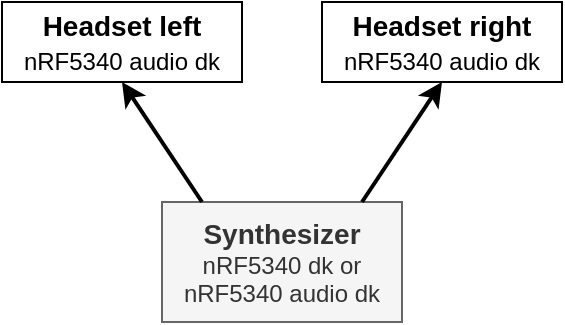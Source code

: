 <mxfile version="20.8.3" type="github">
  <diagram id="SZc83_MyZ55cI5UaisjV" name="Page-1">
    <mxGraphModel dx="758" dy="553" grid="1" gridSize="10" guides="1" tooltips="1" connect="1" arrows="1" fold="1" page="1" pageScale="1" pageWidth="850" pageHeight="1100" math="0" shadow="0">
      <root>
        <mxCell id="0" />
        <mxCell id="1" parent="0" />
        <mxCell id="zaWjKZagfPh_9oE9kp7t-2" value="&lt;b&gt;&lt;font style=&quot;font-size: 14px;&quot;&gt;Synthesizer&lt;/font&gt;&lt;/b&gt;&lt;br&gt;nRF5340 dk or nRF5340 audio dk" style="rounded=0;whiteSpace=wrap;html=1;fillColor=#f5f5f5;strokeColor=#666666;fontColor=#333333;" vertex="1" parent="1">
          <mxGeometry x="320" y="180" width="120" height="60" as="geometry" />
        </mxCell>
        <mxCell id="zaWjKZagfPh_9oE9kp7t-3" value="&lt;b&gt;Headset right&lt;/b&gt;&lt;br&gt;&lt;font style=&quot;font-size: 12px;&quot;&gt;nRF5340 audio dk&lt;/font&gt;" style="rounded=0;whiteSpace=wrap;html=1;fontSize=14;" vertex="1" parent="1">
          <mxGeometry x="400" y="80" width="120" height="40" as="geometry" />
        </mxCell>
        <mxCell id="zaWjKZagfPh_9oE9kp7t-4" value="&lt;b&gt;Headset left&lt;/b&gt;&lt;br&gt;&lt;font style=&quot;font-size: 12px;&quot;&gt;nRF5340 audio dk&lt;/font&gt;" style="rounded=0;whiteSpace=wrap;html=1;fontSize=14;" vertex="1" parent="1">
          <mxGeometry x="240" y="80" width="120" height="40" as="geometry" />
        </mxCell>
        <mxCell id="zaWjKZagfPh_9oE9kp7t-5" value="" style="endArrow=classic;html=1;rounded=0;fontSize=12;entryX=0.5;entryY=1;entryDx=0;entryDy=0;strokeWidth=2;" edge="1" parent="1" target="zaWjKZagfPh_9oE9kp7t-4">
          <mxGeometry width="50" height="50" relative="1" as="geometry">
            <mxPoint x="340" y="180" as="sourcePoint" />
            <mxPoint x="390" y="130" as="targetPoint" />
          </mxGeometry>
        </mxCell>
        <mxCell id="zaWjKZagfPh_9oE9kp7t-6" value="" style="endArrow=classic;html=1;rounded=0;fontSize=12;entryX=0.5;entryY=1;entryDx=0;entryDy=0;strokeWidth=2;" edge="1" parent="1" target="zaWjKZagfPh_9oE9kp7t-3">
          <mxGeometry width="50" height="50" relative="1" as="geometry">
            <mxPoint x="420" y="180" as="sourcePoint" />
            <mxPoint x="470" y="130" as="targetPoint" />
          </mxGeometry>
        </mxCell>
      </root>
    </mxGraphModel>
  </diagram>
</mxfile>
